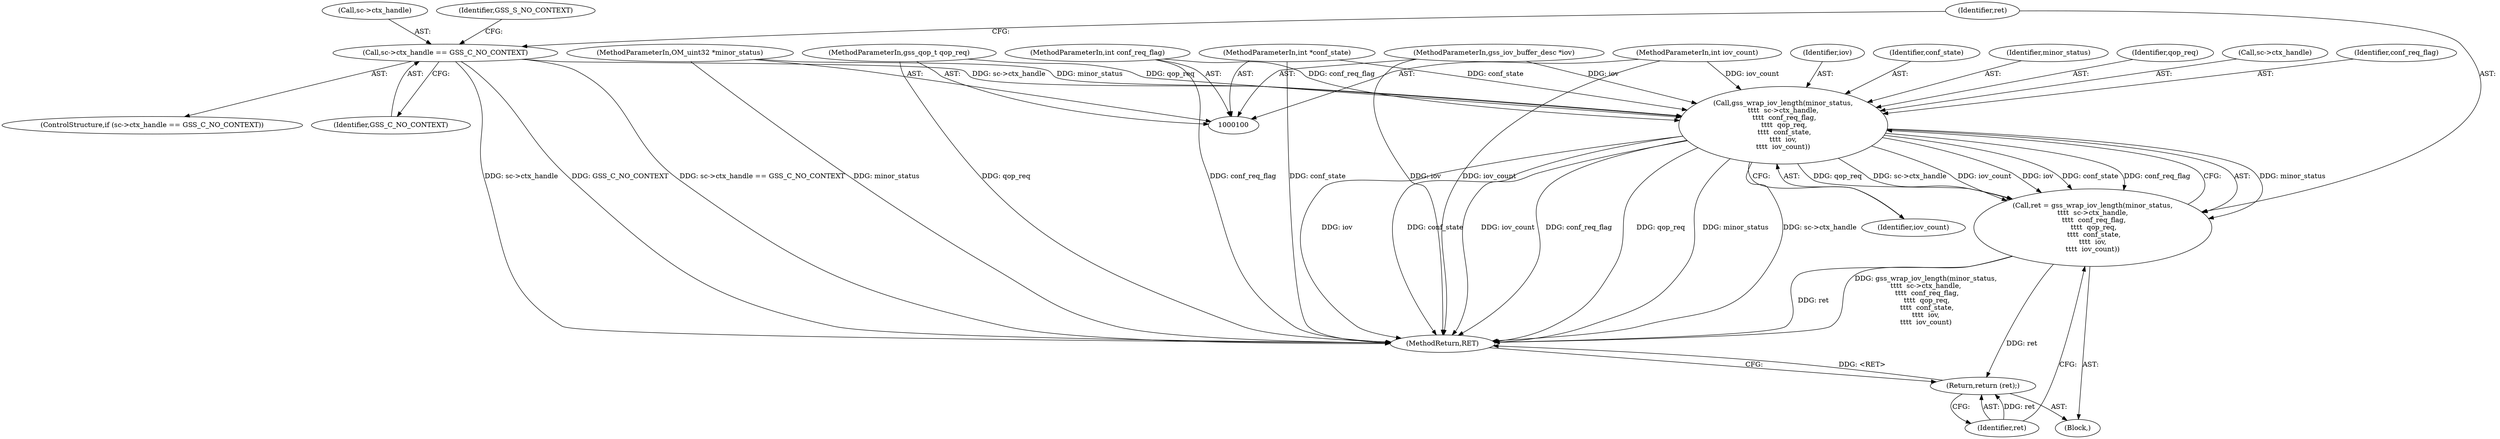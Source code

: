 digraph "0_krb5_b51b33f2bc5d1497ddf5bd107f791c101695000d_26@pointer" {
"1000126" [label="(Call,gss_wrap_iov_length(minor_status,\n\t\t\t\t  sc->ctx_handle,\n \t\t\t\t  conf_req_flag,\n \t\t\t\t  qop_req,\n \t\t\t\t  conf_state,\n\t\t\t\t  iov,\n\t\t\t\t  iov_count))"];
"1000101" [label="(MethodParameterIn,OM_uint32 *minor_status)"];
"1000117" [label="(Call,sc->ctx_handle == GSS_C_NO_CONTEXT)"];
"1000103" [label="(MethodParameterIn,int conf_req_flag)"];
"1000104" [label="(MethodParameterIn,gss_qop_t qop_req)"];
"1000105" [label="(MethodParameterIn,int *conf_state)"];
"1000106" [label="(MethodParameterIn,gss_iov_buffer_desc *iov)"];
"1000107" [label="(MethodParameterIn,int iov_count)"];
"1000124" [label="(Call,ret = gss_wrap_iov_length(minor_status,\n\t\t\t\t  sc->ctx_handle,\n \t\t\t\t  conf_req_flag,\n \t\t\t\t  qop_req,\n \t\t\t\t  conf_state,\n\t\t\t\t  iov,\n\t\t\t\t  iov_count))"];
"1000136" [label="(Return,return (ret);)"];
"1000106" [label="(MethodParameterIn,gss_iov_buffer_desc *iov)"];
"1000126" [label="(Call,gss_wrap_iov_length(minor_status,\n\t\t\t\t  sc->ctx_handle,\n \t\t\t\t  conf_req_flag,\n \t\t\t\t  qop_req,\n \t\t\t\t  conf_state,\n\t\t\t\t  iov,\n\t\t\t\t  iov_count))"];
"1000108" [label="(Block,)"];
"1000123" [label="(Identifier,GSS_S_NO_CONTEXT)"];
"1000118" [label="(Call,sc->ctx_handle)"];
"1000138" [label="(MethodReturn,RET)"];
"1000104" [label="(MethodParameterIn,gss_qop_t qop_req)"];
"1000134" [label="(Identifier,iov)"];
"1000135" [label="(Identifier,iov_count)"];
"1000137" [label="(Identifier,ret)"];
"1000116" [label="(ControlStructure,if (sc->ctx_handle == GSS_C_NO_CONTEXT))"];
"1000107" [label="(MethodParameterIn,int iov_count)"];
"1000125" [label="(Identifier,ret)"];
"1000105" [label="(MethodParameterIn,int *conf_state)"];
"1000121" [label="(Identifier,GSS_C_NO_CONTEXT)"];
"1000133" [label="(Identifier,conf_state)"];
"1000103" [label="(MethodParameterIn,int conf_req_flag)"];
"1000136" [label="(Return,return (ret);)"];
"1000117" [label="(Call,sc->ctx_handle == GSS_C_NO_CONTEXT)"];
"1000127" [label="(Identifier,minor_status)"];
"1000101" [label="(MethodParameterIn,OM_uint32 *minor_status)"];
"1000132" [label="(Identifier,qop_req)"];
"1000128" [label="(Call,sc->ctx_handle)"];
"1000131" [label="(Identifier,conf_req_flag)"];
"1000124" [label="(Call,ret = gss_wrap_iov_length(minor_status,\n\t\t\t\t  sc->ctx_handle,\n \t\t\t\t  conf_req_flag,\n \t\t\t\t  qop_req,\n \t\t\t\t  conf_state,\n\t\t\t\t  iov,\n\t\t\t\t  iov_count))"];
"1000126" -> "1000124"  [label="AST: "];
"1000126" -> "1000135"  [label="CFG: "];
"1000127" -> "1000126"  [label="AST: "];
"1000128" -> "1000126"  [label="AST: "];
"1000131" -> "1000126"  [label="AST: "];
"1000132" -> "1000126"  [label="AST: "];
"1000133" -> "1000126"  [label="AST: "];
"1000134" -> "1000126"  [label="AST: "];
"1000135" -> "1000126"  [label="AST: "];
"1000124" -> "1000126"  [label="CFG: "];
"1000126" -> "1000138"  [label="DDG: qop_req"];
"1000126" -> "1000138"  [label="DDG: minor_status"];
"1000126" -> "1000138"  [label="DDG: sc->ctx_handle"];
"1000126" -> "1000138"  [label="DDG: iov"];
"1000126" -> "1000138"  [label="DDG: conf_state"];
"1000126" -> "1000138"  [label="DDG: iov_count"];
"1000126" -> "1000138"  [label="DDG: conf_req_flag"];
"1000126" -> "1000124"  [label="DDG: minor_status"];
"1000126" -> "1000124"  [label="DDG: qop_req"];
"1000126" -> "1000124"  [label="DDG: sc->ctx_handle"];
"1000126" -> "1000124"  [label="DDG: iov_count"];
"1000126" -> "1000124"  [label="DDG: iov"];
"1000126" -> "1000124"  [label="DDG: conf_state"];
"1000126" -> "1000124"  [label="DDG: conf_req_flag"];
"1000101" -> "1000126"  [label="DDG: minor_status"];
"1000117" -> "1000126"  [label="DDG: sc->ctx_handle"];
"1000103" -> "1000126"  [label="DDG: conf_req_flag"];
"1000104" -> "1000126"  [label="DDG: qop_req"];
"1000105" -> "1000126"  [label="DDG: conf_state"];
"1000106" -> "1000126"  [label="DDG: iov"];
"1000107" -> "1000126"  [label="DDG: iov_count"];
"1000101" -> "1000100"  [label="AST: "];
"1000101" -> "1000138"  [label="DDG: minor_status"];
"1000117" -> "1000116"  [label="AST: "];
"1000117" -> "1000121"  [label="CFG: "];
"1000118" -> "1000117"  [label="AST: "];
"1000121" -> "1000117"  [label="AST: "];
"1000123" -> "1000117"  [label="CFG: "];
"1000125" -> "1000117"  [label="CFG: "];
"1000117" -> "1000138"  [label="DDG: sc->ctx_handle == GSS_C_NO_CONTEXT"];
"1000117" -> "1000138"  [label="DDG: sc->ctx_handle"];
"1000117" -> "1000138"  [label="DDG: GSS_C_NO_CONTEXT"];
"1000103" -> "1000100"  [label="AST: "];
"1000103" -> "1000138"  [label="DDG: conf_req_flag"];
"1000104" -> "1000100"  [label="AST: "];
"1000104" -> "1000138"  [label="DDG: qop_req"];
"1000105" -> "1000100"  [label="AST: "];
"1000105" -> "1000138"  [label="DDG: conf_state"];
"1000106" -> "1000100"  [label="AST: "];
"1000106" -> "1000138"  [label="DDG: iov"];
"1000107" -> "1000100"  [label="AST: "];
"1000107" -> "1000138"  [label="DDG: iov_count"];
"1000124" -> "1000108"  [label="AST: "];
"1000125" -> "1000124"  [label="AST: "];
"1000137" -> "1000124"  [label="CFG: "];
"1000124" -> "1000138"  [label="DDG: gss_wrap_iov_length(minor_status,\n\t\t\t\t  sc->ctx_handle,\n \t\t\t\t  conf_req_flag,\n \t\t\t\t  qop_req,\n \t\t\t\t  conf_state,\n\t\t\t\t  iov,\n\t\t\t\t  iov_count)"];
"1000124" -> "1000138"  [label="DDG: ret"];
"1000124" -> "1000136"  [label="DDG: ret"];
"1000136" -> "1000108"  [label="AST: "];
"1000136" -> "1000137"  [label="CFG: "];
"1000137" -> "1000136"  [label="AST: "];
"1000138" -> "1000136"  [label="CFG: "];
"1000136" -> "1000138"  [label="DDG: <RET>"];
"1000137" -> "1000136"  [label="DDG: ret"];
}
